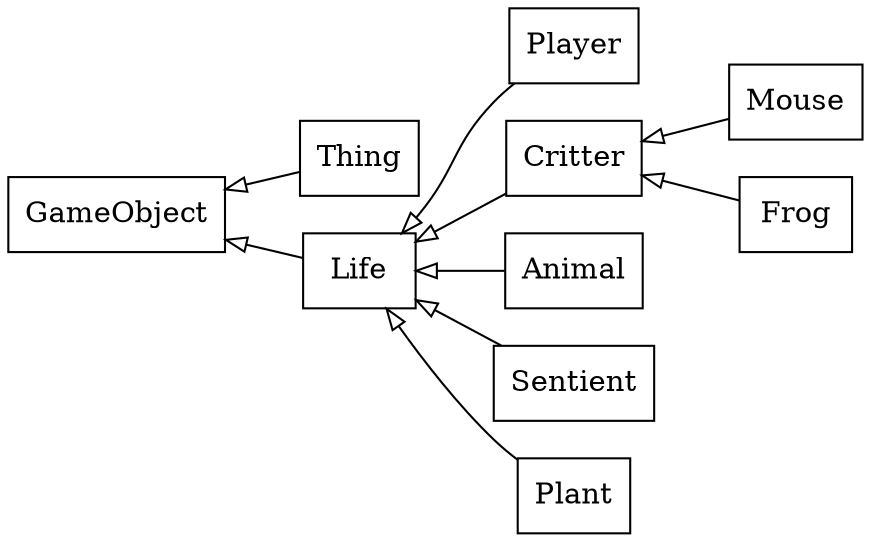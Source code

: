 digraph objects {
  graph [
    rankdir=RL
  ]
  node [
    shape=rect
  ]
  edge [
    arrowhead=empty
  ]

  Thing -> GameObject;
  Life -> GameObject;
  Player -> Life;
  Critter -> Life;
  Animal -> Life;
  Sentient -> Life;
  Plant -> Life;
  Mouse -> Critter;
  Frog->Critter;
}

